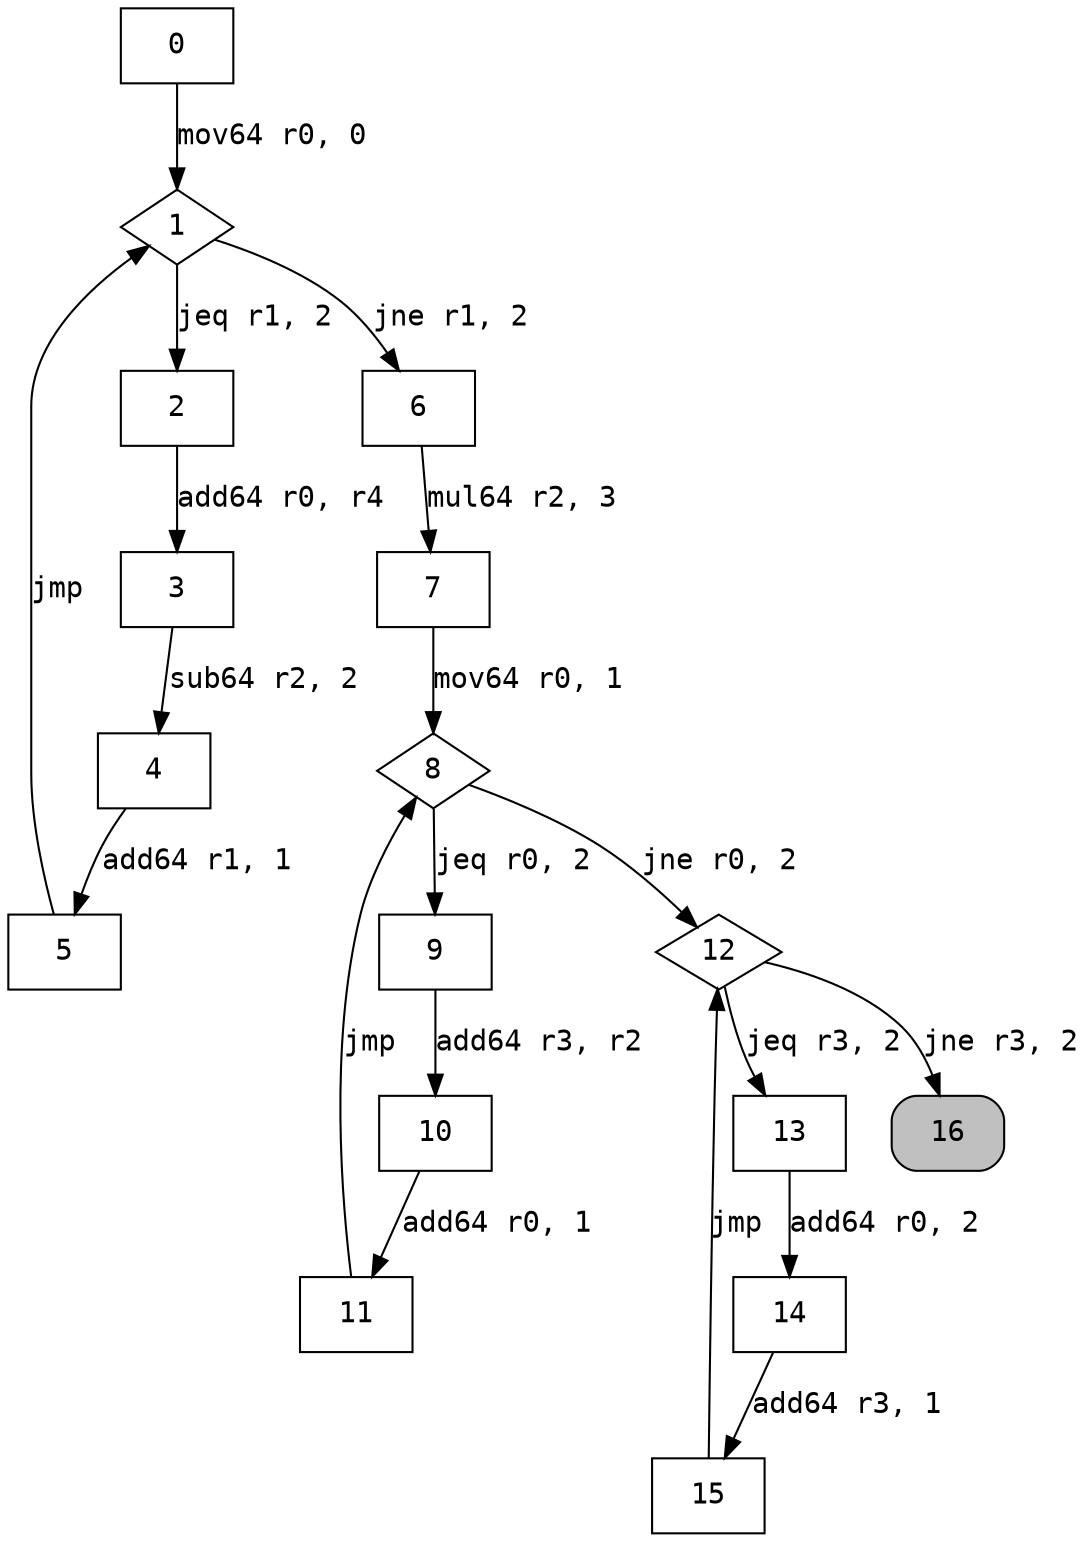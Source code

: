 digraph cfg { 
node [fontname="monospace"];
node [shape=box];
edge [fontname="monospace"];
  0 -> 1 [label="mov64 r0, 0"];
  1 -> 2 [label="jeq r1, 2"];
  1 -> 6 [label="jne r1, 2"];
  2 -> 3 [label="add64 r0, r4"];
  3 -> 4 [label="sub64 r2, 2"];
  4 -> 5 [label="add64 r1, 1"];
  5 -> 1 [label="jmp"];
  6 -> 7 [label="mul64 r2, 3"];
  7 -> 8 [label="mov64 r0, 1"];
  8 -> 9 [label="jeq r0, 2"];
  8 -> 12 [label="jne r0, 2"];
  9 -> 10 [label="add64 r3, r2"];
  10 -> 11 [label="add64 r0, 1"];
  11 -> 8 [label="jmp"];
  12 -> 13 [label="jeq r3, 2"];
  12 -> 16 [label="jne r3, 2"];
  13 -> 14 [label="add64 r0, 2"];
  14 -> 15 [label="add64 r3, 1"];
  15 -> 12 [label="jmp"];
1 [shape=diamond];
8 [shape=diamond];
12 [shape=diamond];
16 [style="rounded,filled",fillcolor=grey];
}